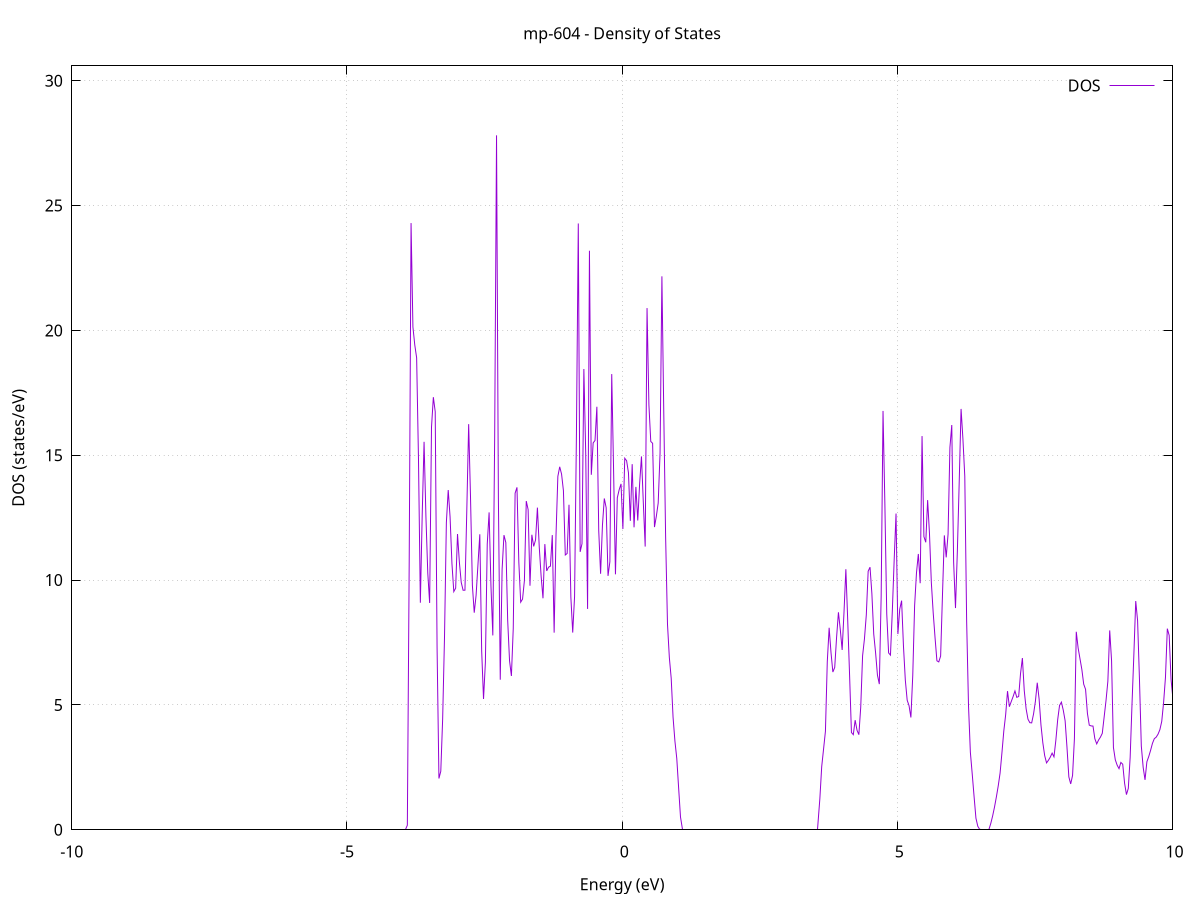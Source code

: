 set title 'mp-604 - Density of States'
set xlabel 'Energy (eV)'
set ylabel 'DOS (states/eV)'
set grid
set xrange [-10:10]
set yrange [0:30.594]
set xzeroaxis lt -1
set terminal png size 800,600
set output 'mp-604_dos_gnuplot.png'
plot '-' using 1:2 with lines title 'DOS'
-33.141400 0.000000
-33.107600 0.000000
-33.073900 0.000000
-33.040100 0.000000
-33.006300 0.000000
-32.972600 0.000000
-32.938800 0.000000
-32.905100 0.000000
-32.871300 0.000000
-32.837500 0.000000
-32.803800 0.000000
-32.770000 0.000000
-32.736200 0.000000
-32.702500 0.000000
-32.668700 0.000000
-32.635000 0.000000
-32.601200 0.000000
-32.567400 0.000000
-32.533700 0.000000
-32.499900 0.000000
-32.466100 0.000000
-32.432400 0.000000
-32.398600 0.000000
-32.364900 0.000000
-32.331100 0.000000
-32.297300 0.000000
-32.263600 0.000000
-32.229800 0.000000
-32.196000 0.000000
-32.162300 0.000000
-32.128500 0.000000
-32.094700 0.000000
-32.061000 0.000000
-32.027200 0.000000
-31.993500 0.000000
-31.959700 0.000000
-31.925900 0.000000
-31.892200 0.000000
-31.858400 0.000000
-31.824600 0.000000
-31.790900 0.000000
-31.757100 0.000000
-31.723400 0.000000
-31.689600 0.000000
-31.655800 0.000000
-31.622100 0.000000
-31.588300 0.000000
-31.554500 0.000000
-31.520800 0.000000
-31.487000 0.000000
-31.453300 0.000000
-31.419500 0.000000
-31.385700 0.000000
-31.352000 0.000000
-31.318200 0.000000
-31.284400 0.000000
-31.250700 0.000000
-31.216900 0.000000
-31.183200 0.000000
-31.149400 0.000000
-31.115600 0.000000
-31.081900 0.000000
-31.048100 0.000000
-31.014300 0.000000
-30.980600 0.000000
-30.946800 0.000000
-30.913100 0.000000
-30.879300 0.000000
-30.845500 0.000000
-30.811800 0.000000
-30.778000 0.000000
-30.744200 0.000000
-30.710500 0.000000
-30.676700 0.000000
-30.643000 0.000000
-30.609200 0.000000
-30.575400 0.000000
-30.541700 0.000000
-30.507900 0.000000
-30.474100 0.000000
-30.440400 0.000000
-30.406600 0.000000
-30.372900 0.000000
-30.339100 0.000000
-30.305300 0.000000
-30.271600 0.000000
-30.237800 0.000000
-30.204000 0.000000
-30.170300 0.000000
-30.136500 0.000000
-30.102800 0.000000
-30.069000 2.411500
-30.035200 139.265500
-30.001500 90.492100
-29.967700 0.000000
-29.933900 55.608400
-29.900200 1.229100
-29.866400 86.896800
-29.832700 65.425900
-29.798900 41.828600
-29.765100 85.197000
-29.731400 0.000000
-29.697600 0.000000
-29.663800 0.000000
-29.630100 0.000000
-29.596300 0.000000
-29.562600 0.000000
-29.528800 0.000000
-29.495000 0.000000
-29.461300 0.000000
-29.427500 0.000000
-29.393700 0.000000
-29.360000 0.000000
-29.326200 0.000000
-29.292400 0.000000
-29.258700 0.000000
-29.224900 0.000000
-29.191200 0.000000
-29.157400 0.000000
-29.123600 0.000000
-29.089900 0.000000
-29.056100 0.000000
-29.022300 0.000000
-28.988600 0.000000
-28.954800 0.000000
-28.921100 0.000000
-28.887300 0.000000
-28.853500 0.000000
-28.819800 0.000000
-28.786000 0.000000
-28.752200 0.000000
-28.718500 0.000000
-28.684700 0.000000
-28.651000 0.000000
-28.617200 0.000000
-28.583400 0.000000
-28.549700 0.000000
-28.515900 0.000000
-28.482100 0.000000
-28.448400 0.000000
-28.414600 0.000000
-28.380900 0.000000
-28.347100 0.000000
-28.313300 0.000000
-28.279600 0.000000
-28.245800 0.000000
-28.212000 0.000000
-28.178300 0.000000
-28.144500 0.000000
-28.110800 0.000000
-28.077000 0.000000
-28.043200 0.000000
-28.009500 0.000000
-27.975700 0.000000
-27.941900 0.000000
-27.908200 0.000000
-27.874400 0.000000
-27.840700 0.000000
-27.806900 0.000000
-27.773100 0.000000
-27.739400 0.000000
-27.705600 0.000000
-27.671800 0.000000
-27.638100 0.000000
-27.604300 0.000000
-27.570600 0.000000
-27.536800 0.000000
-27.503000 0.000000
-27.469300 0.000000
-27.435500 0.000000
-27.401700 0.000000
-27.368000 0.000000
-27.334200 0.000000
-27.300500 0.000000
-27.266700 0.000000
-27.232900 0.000000
-27.199200 0.000000
-27.165400 0.000000
-27.131600 0.000000
-27.097900 0.000000
-27.064100 0.000000
-27.030400 0.000000
-26.996600 0.000000
-26.962800 0.000000
-26.929100 0.000000
-26.895300 0.000000
-26.861500 0.000000
-26.827800 0.000000
-26.794000 0.000000
-26.760300 0.000000
-26.726500 0.000000
-26.692700 0.000000
-26.659000 0.000000
-26.625200 0.000000
-26.591400 0.000000
-26.557700 0.000000
-26.523900 0.000000
-26.490200 0.000000
-26.456400 0.000000
-26.422600 0.000000
-26.388900 0.000000
-26.355100 0.000000
-26.321300 0.000000
-26.287600 0.000000
-26.253800 0.000000
-26.220000 0.000000
-26.186300 0.000000
-26.152500 0.000000
-26.118800 0.000000
-26.085000 0.000000
-26.051200 0.000000
-26.017500 0.000000
-25.983700 0.000000
-25.949900 0.000000
-25.916200 0.000000
-25.882400 0.000000
-25.848700 0.000000
-25.814900 0.000000
-25.781100 0.000000
-25.747400 0.000000
-25.713600 0.000000
-25.679800 0.000000
-25.646100 0.000000
-25.612300 0.000000
-25.578600 0.000000
-25.544800 0.000000
-25.511000 0.000000
-25.477300 0.000000
-25.443500 0.000000
-25.409700 0.000000
-25.376000 0.000000
-25.342200 0.000000
-25.308500 0.000000
-25.274700 0.000000
-25.240900 0.000000
-25.207200 0.000000
-25.173400 0.000000
-25.139600 0.000000
-25.105900 0.000000
-25.072100 0.000000
-25.038400 0.000000
-25.004600 0.000000
-24.970800 0.000000
-24.937100 0.000000
-24.903300 0.000000
-24.869500 0.000000
-24.835800 0.000000
-24.802000 0.000000
-24.768300 0.000000
-24.734500 0.000000
-24.700700 0.000000
-24.667000 0.000000
-24.633200 0.000000
-24.599400 0.000000
-24.565700 0.000000
-24.531900 0.000000
-24.498200 0.000000
-24.464400 0.000000
-24.430600 0.000000
-24.396900 0.000000
-24.363100 0.000000
-24.329300 0.000000
-24.295600 0.000000
-24.261800 0.000000
-24.228100 0.000000
-24.194300 0.000000
-24.160500 0.000000
-24.126800 0.000000
-24.093000 0.000000
-24.059200 0.000000
-24.025500 0.000000
-23.991700 0.000000
-23.958000 0.000000
-23.924200 0.000000
-23.890400 0.000000
-23.856700 0.000000
-23.822900 0.000000
-23.789100 0.000000
-23.755400 0.000000
-23.721600 0.000000
-23.687900 0.000000
-23.654100 0.000000
-23.620300 0.000000
-23.586600 0.000000
-23.552800 0.000000
-23.519000 0.000000
-23.485300 0.000000
-23.451500 0.000000
-23.417700 0.000000
-23.384000 0.000000
-23.350200 0.000000
-23.316500 0.000000
-23.282700 0.000000
-23.248900 0.000000
-23.215200 0.000000
-23.181400 0.000000
-23.147600 0.000000
-23.113900 0.000000
-23.080100 0.000000
-23.046400 0.000000
-23.012600 0.000000
-22.978800 0.000000
-22.945100 0.000000
-22.911300 0.000000
-22.877500 0.000000
-22.843800 0.000000
-22.810000 0.000000
-22.776300 0.000000
-22.742500 0.000000
-22.708700 0.000000
-22.675000 0.000000
-22.641200 0.000000
-22.607400 0.000000
-22.573700 0.000000
-22.539900 0.000000
-22.506200 0.000000
-22.472400 0.000000
-22.438600 0.000000
-22.404900 0.000000
-22.371100 0.000000
-22.337300 0.000000
-22.303600 0.000000
-22.269800 0.000000
-22.236100 0.000000
-22.202300 0.000000
-22.168500 0.000000
-22.134800 0.000000
-22.101000 0.000000
-22.067200 0.000000
-22.033500 0.000000
-21.999700 0.000000
-21.966000 0.000000
-21.932200 0.000000
-21.898400 0.000000
-21.864700 0.000000
-21.830900 0.000000
-21.797100 0.000000
-21.763400 0.000000
-21.729600 0.000000
-21.695900 0.000000
-21.662100 0.000000
-21.628300 0.000000
-21.594600 0.000000
-21.560800 0.000000
-21.527000 0.000000
-21.493300 0.000000
-21.459500 0.000000
-21.425800 0.000000
-21.392000 0.000000
-21.358200 0.000000
-21.324500 0.000000
-21.290700 0.000000
-21.256900 0.000000
-21.223200 0.000000
-21.189400 0.000000
-21.155700 0.000000
-21.121900 0.000000
-21.088100 0.000000
-21.054400 0.000000
-21.020600 0.000000
-20.986800 0.000000
-20.953100 0.000000
-20.919300 0.000000
-20.885600 0.000000
-20.851800 0.000000
-20.818000 0.000000
-20.784300 0.000000
-20.750500 0.000000
-20.716700 0.000000
-20.683000 0.000000
-20.649200 0.000000
-20.615500 0.000000
-20.581700 0.000000
-20.547900 0.000000
-20.514200 0.000000
-20.480400 0.000000
-20.446600 0.000000
-20.412900 0.000000
-20.379100 0.000000
-20.345300 0.000000
-20.311600 0.000000
-20.277800 0.000000
-20.244100 0.000000
-20.210300 0.000000
-20.176500 0.000000
-20.142800 0.000000
-20.109000 0.000000
-20.075200 0.000000
-20.041500 0.000000
-20.007700 0.000000
-19.974000 0.000000
-19.940200 0.000000
-19.906400 0.000000
-19.872700 0.000000
-19.838900 0.000000
-19.805100 0.000000
-19.771400 0.000000
-19.737600 0.000000
-19.703900 0.000000
-19.670100 0.000000
-19.636300 0.000000
-19.602600 0.000000
-19.568800 0.000000
-19.535000 0.000000
-19.501300 0.000000
-19.467500 0.000000
-19.433800 0.000000
-19.400000 0.000000
-19.366200 0.000000
-19.332500 0.000000
-19.298700 0.000000
-19.264900 0.000000
-19.231200 0.000000
-19.197400 0.000000
-19.163700 0.000000
-19.129900 0.000000
-19.096100 0.000000
-19.062400 0.000000
-19.028600 0.000000
-18.994800 0.000000
-18.961100 0.000000
-18.927300 0.000000
-18.893600 0.000000
-18.859800 0.000000
-18.826000 0.000000
-18.792300 0.000000
-18.758500 0.000000
-18.724700 0.000000
-18.691000 0.000000
-18.657200 0.000000
-18.623500 0.000000
-18.589700 0.000000
-18.555900 0.000000
-18.522200 0.000000
-18.488400 0.000000
-18.454600 0.000000
-18.420900 0.000000
-18.387100 0.000000
-18.353400 0.000000
-18.319600 0.000000
-18.285800 0.000000
-18.252100 0.000000
-18.218300 0.000000
-18.184500 0.000000
-18.150800 0.000000
-18.117000 0.000000
-18.083300 0.000000
-18.049500 0.000000
-18.015700 0.000000
-17.982000 0.000000
-17.948200 0.000000
-17.914400 0.000000
-17.880700 0.000000
-17.846900 0.000000
-17.813200 0.000000
-17.779400 0.000000
-17.745600 0.000000
-17.711900 0.000000
-17.678100 0.000000
-17.644300 0.000000
-17.610600 0.000000
-17.576800 0.000000
-17.543000 0.000000
-17.509300 0.000000
-17.475500 0.000000
-17.441800 0.000000
-17.408000 0.000000
-17.374200 0.000000
-17.340500 0.000000
-17.306700 0.000000
-17.272900 0.000000
-17.239200 0.000000
-17.205400 0.000000
-17.171700 0.000000
-17.137900 0.000000
-17.104100 0.000000
-17.070400 0.000000
-17.036600 0.000000
-17.002800 0.000000
-16.969100 0.000000
-16.935300 0.000000
-16.901600 0.000000
-16.867800 0.000000
-16.834000 0.000000
-16.800300 0.000000
-16.766500 0.000000
-16.732700 0.000000
-16.699000 0.000000
-16.665200 0.000000
-16.631500 0.000000
-16.597700 0.000000
-16.563900 0.000000
-16.530200 0.000000
-16.496400 0.000000
-16.462600 0.000000
-16.428900 0.000000
-16.395100 0.000000
-16.361400 0.000000
-16.327600 0.000000
-16.293800 0.033700
-16.260100 0.237900
-16.226300 0.627100
-16.192500 1.142900
-16.158800 1.642000
-16.125000 2.145900
-16.091300 2.520200
-16.057500 2.975700
-16.023700 3.451600
-15.990000 3.932600
-15.956200 4.596700
-15.922400 5.784700
-15.888700 6.886400
-15.854900 10.212000
-15.821200 8.369900
-15.787400 3.845500
-15.753600 2.223900
-15.719900 4.147700
-15.686100 8.677800
-15.652300 11.916900
-15.618600 20.077700
-15.584800 15.888700
-15.551100 10.511000
-15.517300 18.355600
-15.483500 19.238100
-15.449800 18.886300
-15.416000 15.261600
-15.382200 16.192400
-15.348500 15.570500
-15.314700 7.240200
-15.281000 5.475000
-15.247200 5.562800
-15.213400 16.345100
-15.179700 22.570100
-15.145900 12.083200
-15.112100 19.516100
-15.078400 41.934500
-15.044600 0.006400
-15.010900 4.797400
-14.977100 24.676100
-14.943300 22.433000
-14.909600 25.354000
-14.875800 20.800500
-14.842000 17.972600
-14.808300 17.537900
-14.774500 21.691000
-14.740800 27.637000
-14.707000 27.503700
-14.673200 11.065400
-14.639500 7.943700
-14.605700 4.150000
-14.571900 1.705000
-14.538200 0.281100
-14.504400 0.000000
-14.470600 0.000000
-14.436900 0.000000
-14.403100 0.000000
-14.369400 0.000000
-14.335600 0.000000
-14.301800 0.000000
-14.268100 0.000000
-14.234300 0.000000
-14.200500 0.000000
-14.166800 0.000000
-14.133000 0.000000
-14.099300 0.000000
-14.065500 0.000000
-14.031700 0.000000
-13.998000 0.000000
-13.964200 0.000000
-13.930400 0.000000
-13.896700 0.000000
-13.862900 0.000000
-13.829200 0.000000
-13.795400 0.000000
-13.761600 0.000000
-13.727900 0.000000
-13.694100 0.000000
-13.660300 0.000000
-13.626600 0.000000
-13.592800 0.000000
-13.559100 0.000000
-13.525300 0.000000
-13.491500 0.000000
-13.457800 0.000000
-13.424000 0.000000
-13.390200 0.000000
-13.356500 0.000000
-13.322700 0.000000
-13.289000 0.000000
-13.255200 0.000000
-13.221400 0.000000
-13.187700 0.000000
-13.153900 0.000000
-13.120100 0.000000
-13.086400 0.000000
-13.052600 0.000000
-13.018900 0.000000
-12.985100 0.000000
-12.951300 0.000000
-12.917600 0.000000
-12.883800 0.000000
-12.850000 0.000000
-12.816300 0.000000
-12.782500 0.000000
-12.748800 0.000000
-12.715000 0.000000
-12.681200 0.000000
-12.647500 0.000000
-12.613700 0.000000
-12.579900 0.000000
-12.546200 0.000000
-12.512400 0.000000
-12.478700 0.000000
-12.444900 0.000000
-12.411100 0.000000
-12.377400 0.000000
-12.343600 0.000000
-12.309800 0.000000
-12.276100 0.000000
-12.242300 0.000000
-12.208600 0.000000
-12.174800 0.000000
-12.141000 0.000000
-12.107300 0.000000
-12.073500 0.000000
-12.039700 0.000000
-12.006000 0.000000
-11.972200 0.000000
-11.938500 0.000000
-11.904700 0.000000
-11.870900 0.000000
-11.837200 0.000000
-11.803400 0.000000
-11.769600 0.000000
-11.735900 0.000000
-11.702100 0.000000
-11.668300 0.000000
-11.634600 0.000000
-11.600800 0.000000
-11.567100 0.000000
-11.533300 0.000000
-11.499500 0.000000
-11.465800 0.000000
-11.432000 0.000000
-11.398200 0.000000
-11.364500 0.000000
-11.330700 0.000000
-11.297000 0.000000
-11.263200 0.000000
-11.229400 0.000000
-11.195700 0.000000
-11.161900 0.000000
-11.128100 0.000000
-11.094400 0.000000
-11.060600 0.000000
-11.026900 0.000000
-10.993100 0.000000
-10.959300 0.000000
-10.925600 0.000000
-10.891800 0.000000
-10.858000 0.000000
-10.824300 0.000000
-10.790500 0.000000
-10.756800 0.000000
-10.723000 0.000000
-10.689200 0.000000
-10.655500 0.000000
-10.621700 0.000000
-10.587900 0.000000
-10.554200 0.000000
-10.520400 0.000000
-10.486700 0.000000
-10.452900 0.000000
-10.419100 0.000000
-10.385400 0.000000
-10.351600 0.000000
-10.317800 0.000000
-10.284100 0.000000
-10.250300 0.000000
-10.216600 0.000000
-10.182800 0.000000
-10.149000 0.000000
-10.115300 0.000000
-10.081500 0.000000
-10.047700 0.000000
-10.014000 0.000000
-9.980200 0.000000
-9.946500 0.000000
-9.912700 0.000000
-9.878900 0.000000
-9.845200 0.000000
-9.811400 0.000000
-9.777600 0.000000
-9.743900 0.000000
-9.710100 0.000000
-9.676400 0.000000
-9.642600 0.000000
-9.608800 0.000000
-9.575100 0.000000
-9.541300 0.000000
-9.507500 0.000000
-9.473800 0.000000
-9.440000 0.000000
-9.406300 0.000000
-9.372500 0.000000
-9.338700 0.000000
-9.305000 0.000000
-9.271200 0.000000
-9.237400 0.000000
-9.203700 0.000000
-9.169900 0.000000
-9.136200 0.000000
-9.102400 0.000000
-9.068600 0.000000
-9.034900 0.000000
-9.001100 0.000000
-8.967300 0.000000
-8.933600 0.000000
-8.899800 0.000000
-8.866100 0.000000
-8.832300 0.000000
-8.798500 0.000000
-8.764800 0.000000
-8.731000 0.000000
-8.697200 0.000000
-8.663500 0.000000
-8.629700 0.000000
-8.595900 0.000000
-8.562200 0.000000
-8.528400 0.000000
-8.494700 0.000000
-8.460900 0.000000
-8.427100 0.000000
-8.393400 0.000000
-8.359600 0.000000
-8.325800 0.000000
-8.292100 0.000000
-8.258300 0.000000
-8.224600 0.000000
-8.190800 0.000000
-8.157000 0.000000
-8.123300 0.000000
-8.089500 0.000000
-8.055700 0.000000
-8.022000 0.000000
-7.988200 0.000000
-7.954500 0.000000
-7.920700 0.000000
-7.886900 0.000000
-7.853200 0.000000
-7.819400 0.000000
-7.785600 0.000000
-7.751900 0.000000
-7.718100 0.000000
-7.684400 0.000000
-7.650600 0.000000
-7.616800 0.000000
-7.583100 0.000000
-7.549300 0.000000
-7.515500 0.000000
-7.481800 0.000000
-7.448000 0.000000
-7.414300 0.000000
-7.380500 0.000000
-7.346700 0.000000
-7.313000 0.000000
-7.279200 0.000000
-7.245400 0.000000
-7.211700 0.000000
-7.177900 0.000000
-7.144200 0.000000
-7.110400 0.000000
-7.076600 0.000000
-7.042900 0.000000
-7.009100 0.000000
-6.975300 0.000000
-6.941600 0.000000
-6.907800 0.000000
-6.874100 0.000000
-6.840300 0.000000
-6.806500 0.000000
-6.772800 0.000000
-6.739000 0.000000
-6.705200 0.000000
-6.671500 0.000000
-6.637700 0.000000
-6.604000 0.000000
-6.570200 0.000000
-6.536400 0.000000
-6.502700 0.000000
-6.468900 0.000000
-6.435100 0.000000
-6.401400 0.000000
-6.367600 0.000000
-6.333900 0.000000
-6.300100 0.000000
-6.266300 0.000000
-6.232600 0.000000
-6.198800 0.000000
-6.165000 0.000000
-6.131300 0.000000
-6.097500 0.000000
-6.063800 0.000000
-6.030000 0.000000
-5.996200 0.000000
-5.962500 0.000000
-5.928700 0.000000
-5.894900 0.000000
-5.861200 0.000000
-5.827400 0.000000
-5.793600 0.000000
-5.759900 0.000000
-5.726100 0.000000
-5.692400 0.000000
-5.658600 0.000000
-5.624800 0.000000
-5.591100 0.000000
-5.557300 0.000000
-5.523500 0.000000
-5.489800 0.000000
-5.456000 0.000000
-5.422300 0.000000
-5.388500 0.000000
-5.354700 0.000000
-5.321000 0.000000
-5.287200 0.000000
-5.253400 0.000000
-5.219700 0.000000
-5.185900 0.000000
-5.152200 0.000000
-5.118400 0.000000
-5.084600 0.000000
-5.050900 0.000000
-5.017100 0.000000
-4.983300 0.000000
-4.949600 0.000000
-4.915800 0.000000
-4.882100 0.000000
-4.848300 0.000000
-4.814500 0.000000
-4.780800 0.000000
-4.747000 0.000000
-4.713200 0.000000
-4.679500 0.000000
-4.645700 0.000000
-4.612000 0.000000
-4.578200 0.000000
-4.544400 0.000000
-4.510700 0.000000
-4.476900 0.000000
-4.443100 0.000000
-4.409400 0.000000
-4.375600 0.000000
-4.341900 0.000000
-4.308100 0.000000
-4.274300 0.000000
-4.240600 0.000000
-4.206800 0.000000
-4.173000 0.000000
-4.139300 0.000000
-4.105500 0.000000
-4.071800 0.000000
-4.038000 0.000000
-4.004200 0.000000
-3.970500 0.000000
-3.936700 0.000000
-3.902900 0.182900
-3.869200 10.710500
-3.835400 24.298300
-3.801700 20.139000
-3.767900 19.416700
-3.734100 18.901700
-3.700400 14.830800
-3.666600 9.092900
-3.632800 12.623400
-3.599100 15.538800
-3.565300 12.537500
-3.531600 10.274400
-3.497800 9.083600
-3.464000 16.123100
-3.430300 17.326100
-3.396500 16.743700
-3.362700 7.283800
-3.329000 2.054300
-3.295200 2.346200
-3.261500 4.430000
-3.227700 7.716800
-3.193900 12.301300
-3.160200 13.607400
-3.126400 12.527000
-3.092600 10.660200
-3.058900 9.538200
-3.025100 9.677700
-2.991400 11.845300
-2.957600 10.717200
-2.923800 9.907100
-2.890100 9.592800
-2.856300 9.595400
-2.822500 12.809800
-2.788800 16.246100
-2.755000 13.306000
-2.721200 9.787900
-2.687500 8.694700
-2.653700 9.390200
-2.620000 10.615400
-2.586200 11.834600
-2.552400 7.162100
-2.518700 5.238700
-2.484900 6.700600
-2.451100 11.445400
-2.417400 12.711400
-2.383600 9.756200
-2.349900 7.783900
-2.316100 15.755100
-2.282300 27.812400
-2.248600 13.275300
-2.214800 6.008900
-2.181000 10.433700
-2.147300 11.800500
-2.113500 11.504100
-2.079800 8.387200
-2.046000 6.769600
-2.012200 6.160800
-1.978500 8.066400
-1.944700 13.481300
-1.910900 13.713700
-1.877200 10.713800
-1.843400 9.115400
-1.809700 9.239100
-1.775900 9.980700
-1.742100 13.165100
-1.708400 12.823600
-1.674600 9.774900
-1.640800 11.815000
-1.607100 11.349000
-1.573300 11.609000
-1.539600 12.903000
-1.505800 11.312100
-1.472000 10.153800
-1.438300 9.271600
-1.404500 11.442000
-1.370700 10.367800
-1.337000 10.517500
-1.303200 10.557400
-1.269500 11.801300
-1.235700 7.894800
-1.201900 11.781800
-1.168200 14.152500
-1.134400 14.537000
-1.100600 14.243000
-1.066900 13.581800
-1.033100 11.005000
-0.999400 11.064900
-0.965600 13.016500
-0.931800 9.316800
-0.898100 7.898200
-0.864300 9.344700
-0.830500 15.869400
-0.796800 24.281200
-0.763000 11.129700
-0.729300 11.456400
-0.695500 18.453400
-0.661700 15.061000
-0.628000 8.845200
-0.594200 23.190800
-0.560400 14.218100
-0.526700 15.494100
-0.492900 15.591800
-0.459200 16.942600
-0.425400 11.977200
-0.391600 10.252500
-0.357900 12.197700
-0.324100 13.268900
-0.290300 12.899000
-0.256600 10.168400
-0.222800 10.735400
-0.189100 18.250300
-0.155300 14.381600
-0.121500 10.229600
-0.087800 13.298800
-0.054000 13.618400
-0.020200 13.853200
0.013500 12.047200
0.047300 14.878900
0.081100 14.780700
0.114800 14.297100
0.148600 12.372900
0.182300 14.642800
0.216100 12.113700
0.249900 13.731800
0.283600 12.386400
0.317400 13.846900
0.351200 14.951300
0.384900 13.093800
0.418700 11.342700
0.452400 20.893600
0.486200 17.028300
0.520000 15.552200
0.553700 15.478300
0.587500 12.123000
0.621300 12.556900
0.655000 13.085400
0.688800 15.087300
0.722500 22.164700
0.756300 16.708600
0.790100 11.717200
0.823800 8.239900
0.857600 6.898700
0.891400 6.068000
0.925100 4.508200
0.958900 3.553600
0.992600 2.857600
1.026400 1.673600
1.060200 0.512700
1.093900 0.000000
1.127700 0.000000
1.161500 0.000000
1.195200 0.000000
1.229000 0.000000
1.262700 0.000000
1.296500 0.000000
1.330300 0.000000
1.364000 0.000000
1.397800 0.000000
1.431600 0.000000
1.465300 0.000000
1.499100 0.000000
1.532800 0.000000
1.566600 0.000000
1.600400 0.000000
1.634100 0.000000
1.667900 0.000000
1.701700 0.000000
1.735400 0.000000
1.769200 0.000000
1.802900 0.000000
1.836700 0.000000
1.870500 0.000000
1.904200 0.000000
1.938000 0.000000
1.971800 0.000000
2.005500 0.000000
2.039300 0.000000
2.073000 0.000000
2.106800 0.000000
2.140600 0.000000
2.174300 0.000000
2.208100 0.000000
2.241900 0.000000
2.275600 0.000000
2.309400 0.000000
2.343100 0.000000
2.376900 0.000000
2.410700 0.000000
2.444400 0.000000
2.478200 0.000000
2.512000 0.000000
2.545700 0.000000
2.579500 0.000000
2.613200 0.000000
2.647000 0.000000
2.680800 0.000000
2.714500 0.000000
2.748300 0.000000
2.782100 0.000000
2.815800 0.000000
2.849600 0.000000
2.883300 0.000000
2.917100 0.000000
2.950900 0.000000
2.984600 0.000000
3.018400 0.000000
3.052200 0.000000
3.085900 0.000000
3.119700 0.000000
3.153500 0.000000
3.187200 0.000000
3.221000 0.000000
3.254700 0.000000
3.288500 0.000000
3.322300 0.000000
3.356000 0.000000
3.389800 0.000000
3.423600 0.000000
3.457300 0.000000
3.491100 0.000000
3.524800 0.000000
3.558600 0.000000
3.592400 1.242000
3.626100 2.530600
3.659900 3.233100
3.693700 3.943800
3.727400 6.729700
3.761200 8.089900
3.794900 7.099300
3.828700 6.316600
3.862500 6.502800
3.896200 7.699800
3.930000 8.710400
3.963800 8.018900
3.997500 7.200500
4.031300 8.715100
4.065000 10.435900
4.098800 8.380900
4.132600 6.196900
4.166300 3.895300
4.200100 3.808700
4.233900 4.390700
4.267600 3.984900
4.301400 3.808600
4.335100 4.912100
4.368900 6.970000
4.402700 7.645700
4.436400 8.603100
4.470200 10.355600
4.504000 10.517100
4.537700 9.457300
4.571500 7.837600
4.605200 7.087900
4.639000 6.193100
4.672800 5.833800
4.706500 9.354400
4.740300 16.773700
4.774100 13.009900
4.807800 8.652800
4.841600 7.084000
4.875300 6.995100
4.909100 8.755000
4.942900 10.811800
4.976600 12.664200
5.010400 7.837800
5.044200 8.838300
5.077900 9.177500
5.111700 7.352400
5.145400 5.994100
5.179200 5.188600
5.213000 4.970500
5.246700 4.498000
5.280500 6.177700
5.314300 8.977800
5.348000 10.285100
5.381800 11.046800
5.415500 9.874600
5.449300 15.766600
5.483100 11.742800
5.516800 11.513500
5.550600 13.202900
5.584400 11.861300
5.618100 9.901100
5.651900 8.691200
5.685600 7.690500
5.719400 6.767400
5.753200 6.722900
5.786900 6.956800
5.820700 9.413900
5.854500 11.790000
5.888200 10.909000
5.922000 11.839000
5.955700 15.311400
5.989500 16.209700
6.023300 10.711100
6.057000 8.880700
6.090800 11.149600
6.124600 13.930200
6.158300 16.855100
6.192100 15.645100
6.225900 14.154800
6.259600 8.360300
6.293400 4.974600
6.327100 3.107500
6.360900 2.237500
6.394700 1.331700
6.428400 0.464900
6.462200 0.140300
6.496000 0.017300
6.529700 0.000000
6.563500 0.000000
6.597200 0.000000
6.631000 0.000000
6.664800 0.014400
6.698500 0.257300
6.732300 0.557400
6.766100 0.911300
6.799800 1.315000
6.833600 1.757700
6.867300 2.272600
6.901100 3.089100
6.934900 3.957100
6.968600 4.608400
7.002400 5.552500
7.036200 4.929300
7.069900 5.134300
7.103700 5.334000
7.137400 5.560100
7.171200 5.303100
7.205000 5.338700
7.238700 6.253900
7.272500 6.878000
7.306300 5.579100
7.340000 4.848900
7.373800 4.430900
7.407500 4.289800
7.441300 4.280300
7.475100 4.634100
7.508800 5.140400
7.542600 5.888400
7.576400 5.236400
7.610100 4.197000
7.643900 3.485000
7.677600 2.969400
7.711400 2.678800
7.745200 2.782000
7.778900 2.907100
7.812700 3.069800
7.846500 2.920100
7.880200 3.577100
7.914000 4.412100
7.947700 4.979200
7.981500 5.111600
8.015300 4.790500
8.049000 4.365600
8.082800 3.301900
8.116600 2.118100
8.150300 1.836500
8.184100 2.175100
8.217800 3.644800
8.251600 7.930000
8.285400 7.280200
8.319100 6.850600
8.352900 6.421200
8.386700 5.830300
8.420400 5.625200
8.454200 4.660500
8.487900 4.189500
8.521700 4.159600
8.555500 4.153600
8.589200 3.644700
8.623000 3.440300
8.656800 3.594400
8.690500 3.709700
8.724300 3.862400
8.758000 4.514600
8.791800 5.170700
8.825600 5.947000
8.859300 7.983600
8.893100 6.763100
8.926900 3.295000
8.960600 2.803300
8.994400 2.587200
9.028200 2.448000
9.061900 2.697300
9.095700 2.625300
9.129400 1.865300
9.163200 1.408400
9.197000 1.658300
9.230700 2.896400
9.264500 5.040300
9.298300 7.033000
9.332000 9.160000
9.365800 8.376000
9.399500 6.045300
9.433300 3.357000
9.467100 2.502100
9.500800 1.998700
9.534600 2.723700
9.568400 2.932800
9.602100 3.181700
9.635900 3.461400
9.669600 3.648000
9.703400 3.708900
9.737200 3.828200
9.770900 4.010200
9.804700 4.341900
9.838500 5.099300
9.872200 6.103500
9.906000 8.055900
9.939700 7.784900
9.973500 6.026000
10.007300 5.251000
10.041000 5.475600
10.074800 5.810300
10.108600 6.156600
10.142300 6.294900
10.176100 6.425900
10.209800 6.893500
10.243600 7.771800
10.277400 8.264800
10.311100 8.020100
10.344900 6.057300
10.378700 4.753000
10.412400 4.802700
10.446200 3.619400
10.479900 2.702000
10.513700 2.190800
10.547500 2.074200
10.581200 1.975100
10.615000 1.906000
10.648800 1.829800
10.682500 1.738500
10.716300 1.633600
10.750000 1.538100
10.783800 1.460200
10.817600 1.399900
10.851300 1.357100
10.885100 1.349600
10.918900 1.430500
10.952600 1.507400
10.986400 1.583800
11.020100 1.724200
11.053900 1.863600
11.087700 1.983400
11.121400 2.094200
11.155200 2.218300
11.189000 2.300000
11.222700 2.339300
11.256500 2.349000
11.290200 2.342800
11.324000 2.329000
11.357800 2.305800
11.391500 2.279200
11.425300 2.267600
11.459100 2.312600
11.492800 2.387200
11.526600 2.479700
11.560300 2.537200
11.594100 2.426400
11.627900 2.397200
11.661600 2.419600
11.695400 2.423600
11.729200 2.419700
11.762900 2.401800
11.796700 2.369500
11.830400 2.324300
11.864200 2.266300
11.898000 1.862700
11.931700 1.615400
11.965500 1.629000
11.999300 1.665500
12.033000 1.805800
12.066800 1.885500
12.100600 1.920500
12.134300 2.081100
12.168100 2.241600
12.201800 2.459400
12.235600 2.736300
12.269400 3.118400
12.303100 3.659500
12.336900 5.130900
12.370700 4.440000
12.404400 4.147900
12.438200 3.771100
12.471900 3.483300
12.505700 3.315800
12.539500 3.062600
12.573200 3.056100
12.607000 2.886300
12.640800 2.925100
12.674500 2.789500
12.708300 2.828000
12.742000 2.995500
12.775800 3.167300
12.809600 3.340600
12.843300 3.510200
12.877100 3.704700
12.910900 3.833300
12.944600 3.998700
12.978400 4.111800
13.012100 4.224100
13.045900 4.406800
13.079700 4.711500
13.113400 5.038100
13.147200 6.109000
13.181000 4.957300
13.214700 4.291900
13.248500 3.756100
13.282200 3.452400
13.316000 3.320700
13.349800 3.371500
13.383500 3.366300
13.417300 3.337600
13.451100 3.355000
13.484800 3.427700
13.518600 3.534100
13.552300 3.639400
13.586100 3.739100
13.619900 3.835000
13.653600 3.957300
13.687400 4.161000
13.721200 5.014400
13.754900 4.838400
13.788700 4.900700
13.822400 4.738500
13.856200 4.595900
13.890000 4.736100
13.923700 5.124400
13.957500 5.270700
13.991300 5.956700
14.025000 6.825200
14.058800 6.896800
14.092500 5.642400
14.126300 4.855800
14.160100 4.304800
14.193800 4.063900
14.227600 3.734800
14.261400 3.330800
14.295100 3.013000
14.328900 2.797400
14.362600 2.735400
14.396400 2.743100
14.430200 3.052700
14.463900 3.061000
14.497700 3.106800
14.531500 3.147200
14.565200 3.144600
14.599000 3.146300
14.632700 3.110300
14.666500 3.012400
14.700300 2.921900
14.734000 2.948700
14.767800 3.170200
14.801600 4.563700
14.835300 4.819300
14.869100 4.547300
14.902900 4.432500
14.936600 4.256900
14.970400 4.013000
15.004100 3.500800
15.037900 3.403800
15.071700 3.572800
15.105400 3.720500
15.139200 4.023100
15.173000 4.699100
15.206700 5.727000
15.240500 7.054100
15.274200 6.787500
15.308000 6.771600
15.341800 6.470200
15.375500 6.079500
15.409300 6.038400
15.443100 6.410600
15.476800 6.685900
15.510600 6.837400
15.544300 6.393100
15.578100 6.390500
15.611900 6.041100
15.645600 5.479300
15.679400 5.345800
15.713200 5.125700
15.746900 4.957900
15.780700 4.945300
15.814400 5.195100
15.848200 5.373400
15.882000 5.310300
15.915700 5.445600
15.949500 8.057100
15.983300 7.539600
16.017000 8.065500
16.050800 11.970900
16.084500 11.217900
16.118300 9.742500
16.152100 6.794400
16.185800 7.376000
16.219600 6.498700
16.253400 5.803200
16.287100 6.907400
16.320900 7.734100
16.354600 6.673300
16.388400 4.600700
16.422200 4.690400
16.455900 5.848600
16.489700 7.770200
16.523500 7.565000
16.557200 7.522000
16.591000 6.671600
16.624700 5.648200
16.658500 5.296300
16.692300 4.985100
16.726000 12.816800
16.759800 10.549100
16.793600 9.800100
16.827300 9.940300
16.861100 9.766200
16.894800 7.709600
16.928600 6.176000
16.962400 5.163300
16.996100 5.877300
17.029900 6.021500
17.063700 5.916400
17.097400 5.598800
17.131200 6.346300
17.164900 4.884600
17.198700 4.499100
17.232500 4.557800
17.266200 4.851400
17.300000 4.258800
17.333800 3.908200
17.367500 5.510100
17.401300 4.819800
17.435000 4.690100
17.468800 5.387100
17.502600 7.758000
17.536300 8.633300
17.570100 6.552900
17.603900 5.707500
17.637600 5.284600
17.671400 5.377200
17.705100 5.803300
17.738900 5.996300
17.772700 5.898000
17.806400 6.269300
17.840200 4.948900
17.874000 3.661500
17.907700 2.924700
17.941500 2.591300
17.975300 3.057400
18.009000 4.718400
18.042800 5.016000
18.076500 5.226600
18.110300 5.225300
18.144100 5.296800
18.177800 6.706200
18.211600 6.405800
18.245400 6.084400
18.279100 5.483300
18.312900 4.830200
18.346600 5.197500
18.380400 5.519500
18.414200 5.803300
18.447900 5.217800
18.481700 5.014400
18.515500 5.287000
18.549200 5.864300
18.583000 6.145500
18.616700 7.300000
18.650500 7.613400
18.684300 8.154900
18.718000 7.873000
18.751800 7.780600
18.785600 7.259100
18.819300 6.387400
18.853100 5.870600
18.886800 5.885000
18.920600 6.035800
18.954400 7.036300
18.988100 7.852000
19.021900 6.661400
19.055700 6.337400
19.089400 4.381400
19.123200 4.309900
19.156900 4.367200
19.190700 4.527000
19.224500 4.776000
19.258200 5.117600
19.292000 5.497500
19.325800 5.925600
19.359500 6.849800
19.393300 7.498600
19.427000 7.005300
19.460800 5.379600
19.494600 4.511400
19.528300 4.350700
19.562100 4.593100
19.595900 4.995000
19.629600 5.699600
19.663400 9.556400
19.697100 8.798800
19.730900 6.596000
19.764700 6.425300
19.798400 6.191900
19.832200 6.357800
19.866000 6.827500
19.899700 7.387500
19.933500 6.542700
19.967200 5.885100
20.001000 5.483000
20.034800 5.227500
20.068500 5.063500
20.102300 5.009100
20.136100 5.713300
20.169800 5.961900
20.203600 5.985500
20.237300 5.153300
20.271100 4.486900
20.304900 4.149100
20.338600 4.035100
20.372400 4.108900
20.406200 4.337900
20.439900 5.027700
20.473700 6.152600
20.507400 6.298000
20.541200 5.250200
20.575000 5.766700
20.608700 6.424400
20.642500 6.566400
20.676300 5.859000
20.710000 5.617200
20.743800 6.055800
20.777600 5.465200
20.811300 4.685900
20.845100 4.009700
20.878800 3.937800
20.912600 4.248800
20.946400 5.667600
20.980100 5.575200
21.013900 5.378200
21.047700 5.036200
21.081400 4.242400
21.115200 3.956900
21.148900 4.109400
21.182700 4.701900
21.216500 6.130300
21.250200 6.133500
21.284000 5.342500
21.317800 5.357500
21.351500 5.883800
21.385300 5.742600
21.419000 5.556600
21.452800 4.521800
21.486600 4.337800
21.520300 4.616000
21.554100 3.943000
21.587900 3.930800
21.621600 4.349400
21.655400 5.544300
21.689100 6.272000
21.722900 5.792400
21.756700 5.169200
21.790400 4.866400
21.824200 4.176100
21.858000 3.825100
21.891700 3.743900
21.925500 4.054200
21.959200 4.429800
21.993000 5.709300
22.026800 4.631100
22.060500 4.141100
22.094300 4.263900
22.128100 4.727200
22.161800 5.379000
22.195600 5.806000
22.229300 5.996500
22.263100 6.324600
22.296900 4.313500
22.330600 3.658200
22.364400 5.001600
22.398200 8.701100
22.431900 9.177500
22.465700 7.874000
22.499400 6.507100
22.533200 5.833100
22.567000 6.007200
22.600700 4.061900
22.634500 2.923200
22.668300 3.099500
22.702000 3.880800
22.735800 4.884300
22.769500 7.569200
22.803300 7.247000
22.837100 9.391100
22.870800 5.551200
22.904600 5.018500
22.938400 4.973300
22.972100 5.369800
23.005900 6.138300
23.039600 6.910300
23.073400 7.181800
23.107200 4.882300
23.140900 4.128700
23.174700 4.668900
23.208500 5.813600
23.242200 7.452800
23.276000 8.275300
23.309700 7.611400
23.343500 6.820900
23.377300 5.833700
23.411000 5.701500
23.444800 5.575400
23.478600 5.455300
23.512300 5.039200
23.546100 4.598000
23.579800 4.258000
23.613600 4.735500
23.647400 4.365100
23.681100 4.071600
23.714900 3.954400
23.748700 3.883100
23.782400 4.036700
23.816200 4.148400
23.850000 4.218200
23.883700 4.284800
23.917500 4.340400
23.951200 4.373900
23.985000 4.390000
24.018800 4.387700
24.052500 4.203500
24.086300 4.480700
24.120100 4.615600
24.153800 4.766800
24.187600 4.928200
24.221300 4.615200
24.255100 4.726000
24.288900 5.513900
24.322600 6.284800
24.356400 6.718600
24.390200 6.843700
24.423900 6.123200
24.457700 5.508300
24.491400 5.710600
24.525200 7.131700
24.559000 7.061600
24.592700 7.051500
24.626500 7.091300
24.660300 7.041000
24.694000 6.028100
24.727800 5.043600
24.761500 4.579100
24.795300 4.828000
24.829100 5.163700
24.862800 5.530800
24.896600 7.397600
24.930400 8.925200
24.964100 9.514100
24.997900 6.976700
25.031600 4.960000
25.065400 4.103000
25.099200 6.274800
25.132900 6.995400
25.166700 7.565200
25.200500 7.734900
25.234200 7.128900
25.268000 6.998400
25.301700 6.885900
25.335500 6.718800
25.369300 6.377600
25.403000 5.489900
25.436800 4.624000
25.470600 2.953600
25.504300 1.245500
25.538100 0.471100
25.571800 2.171900
25.605600 6.709500
25.639400 8.756600
25.673100 8.345800
25.706900 7.879400
25.740700 7.408000
25.774400 8.670100
25.808200 9.852200
25.841900 8.650000
25.875700 7.039500
25.909500 6.223400
25.943200 5.503500
25.977000 5.059800
26.010800 5.009100
26.044500 9.317500
26.078300 6.788000
26.112000 7.011000
26.145800 7.100100
26.179600 6.400400
26.213300 5.703000
26.247100 5.186600
26.280900 5.098500
26.314600 6.035300
26.348400 7.291700
26.382100 7.589700
26.415900 10.096300
26.449700 7.987200
26.483400 8.109200
26.517200 9.112300
26.551000 9.338400
26.584700 7.758400
26.618500 5.821600
26.652300 4.499900
26.686000 3.801500
26.719800 3.518500
26.753500 3.829400
26.787300 4.828500
26.821100 6.436400
26.854800 8.245400
26.888600 10.103500
26.922400 9.782300
26.956100 7.532700
26.989900 7.577300
27.023600 7.722300
27.057400 8.348800
27.091200 9.417400
27.124900 9.519600
27.158700 8.251600
27.192500 6.961900
27.226200 5.377500
27.260000 3.851200
27.293700 2.080600
27.327500 2.492800
27.361300 5.537000
27.395000 7.549700
27.428800 9.943600
27.462600 7.327500
27.496300 6.491100
27.530100 5.951300
27.563800 5.020700
27.597600 3.665600
27.631400 2.465800
27.665100 3.964600
27.698900 3.505000
27.732700 4.007200
27.766400 5.028400
27.800200 6.757600
27.833900 8.906200
27.867700 7.732100
27.901500 5.653300
27.935200 4.506200
27.969000 4.177100
28.002800 4.393300
28.036500 5.123400
28.070300 5.757200
28.104000 6.939200
28.137800 8.332600
28.171600 8.593500
28.205300 6.251000
28.239100 6.104600
28.272900 6.110000
28.306600 5.985800
28.340400 5.635400
28.374100 5.538500
28.407900 5.650300
28.441700 6.280700
28.475400 6.365200
28.509200 6.340300
28.543000 6.360800
28.576700 6.516100
28.610500 6.927700
28.644200 7.747800
28.678000 8.207900
28.711800 8.438900
28.745500 7.489100
28.779300 5.251900
28.813100 4.510900
28.846800 4.983900
28.880600 5.800500
28.914300 7.023400
28.948100 7.030900
28.981900 7.768900
29.015600 8.247000
29.049400 6.645700
29.083200 5.931700
29.116900 5.456900
29.150700 5.033300
29.184400 5.849400
29.218200 6.611200
29.252000 7.737100
29.285700 8.332400
29.319500 8.455100
29.353300 7.654600
29.387000 6.495300
29.420800 5.735800
29.454500 5.562600
29.488300 5.854700
29.522100 6.284900
29.555800 6.517100
29.589600 6.873200
29.623400 7.179400
29.657100 7.121700
29.690900 6.851000
29.724700 6.272400
29.758400 6.013100
29.792200 6.940400
29.825900 7.200800
29.859700 7.465400
29.893500 7.460600
29.927200 7.066600
29.961000 6.939200
29.994800 6.855800
30.028500 7.146700
30.062300 7.702200
30.096000 8.123700
30.129800 7.975800
30.163600 7.587300
30.197300 7.453000
30.231100 8.012000
30.264900 8.223800
30.298600 8.394100
30.332400 9.123300
30.366100 7.251800
30.399900 6.196400
30.433700 5.644400
30.467400 5.649900
30.501200 6.482700
30.535000 7.938400
30.568700 7.328800
30.602500 6.122900
30.636200 5.080500
30.670000 4.577400
30.703800 4.854300
30.737500 5.215200
30.771300 4.689100
30.805100 4.065000
30.838800 3.654300
30.872600 3.656500
30.906300 3.819900
30.940100 4.054900
30.973900 4.413600
31.007600 5.510500
31.041400 6.714500
31.075200 4.193800
31.108900 2.891200
31.142700 1.940400
31.176400 1.199700
31.210200 0.687800
31.244000 0.293900
31.277700 0.063000
31.311500 0.000000
31.345300 0.000000
31.379000 0.000000
31.412800 0.000000
31.446500 0.000000
31.480300 0.000000
31.514100 0.000000
31.547800 0.000000
31.581600 0.000000
31.615400 0.000000
31.649100 0.000000
31.682900 0.000000
31.716600 0.000000
31.750400 0.000000
31.784200 0.000000
31.817900 0.000000
31.851700 0.000000
31.885500 0.000000
31.919200 0.000000
31.953000 0.000000
31.986700 0.000000
32.020500 0.000000
32.054300 0.000000
32.088000 0.000000
32.121800 0.000000
32.155600 0.000000
32.189300 0.000000
32.223100 0.000000
32.256800 0.000000
32.290600 0.000000
32.324400 0.000000
32.358100 0.000000
32.391900 0.000000
32.425700 0.000000
32.459400 0.000000
32.493200 0.000000
32.527000 0.000000
32.560700 0.000000
32.594500 0.000000
32.628200 0.000000
32.662000 0.000000
32.695800 0.000000
32.729500 0.000000
32.763300 0.000000
32.797100 0.000000
32.830800 0.000000
32.864600 0.000000
32.898300 0.000000
32.932100 0.000000
32.965900 0.000000
32.999600 0.000000
33.033400 0.000000
33.067200 0.000000
33.100900 0.000000
33.134700 0.000000
33.168400 0.000000
33.202200 0.000000
33.236000 0.000000
33.269700 0.000000
33.303500 0.000000
33.337300 0.000000
33.371000 0.000000
33.404800 0.000000
33.438500 0.000000
33.472300 0.000000
33.506100 0.000000
33.539800 0.000000
33.573600 0.000000
33.607400 0.000000
33.641100 0.000000
33.674900 0.000000
33.708600 0.000000
33.742400 0.000000
33.776200 0.000000
33.809900 0.000000
33.843700 0.000000
33.877500 0.000000
33.911200 0.000000
33.945000 0.000000
33.978700 0.000000
34.012500 0.000000
34.046300 0.000000
34.080000 0.000000
34.113800 0.000000
34.147600 0.000000
34.181300 0.000000
34.215100 0.000000
34.248800 0.000000
34.282600 0.000000
34.316400 0.000000
34.350100 0.000000
34.383900 0.000000
e
